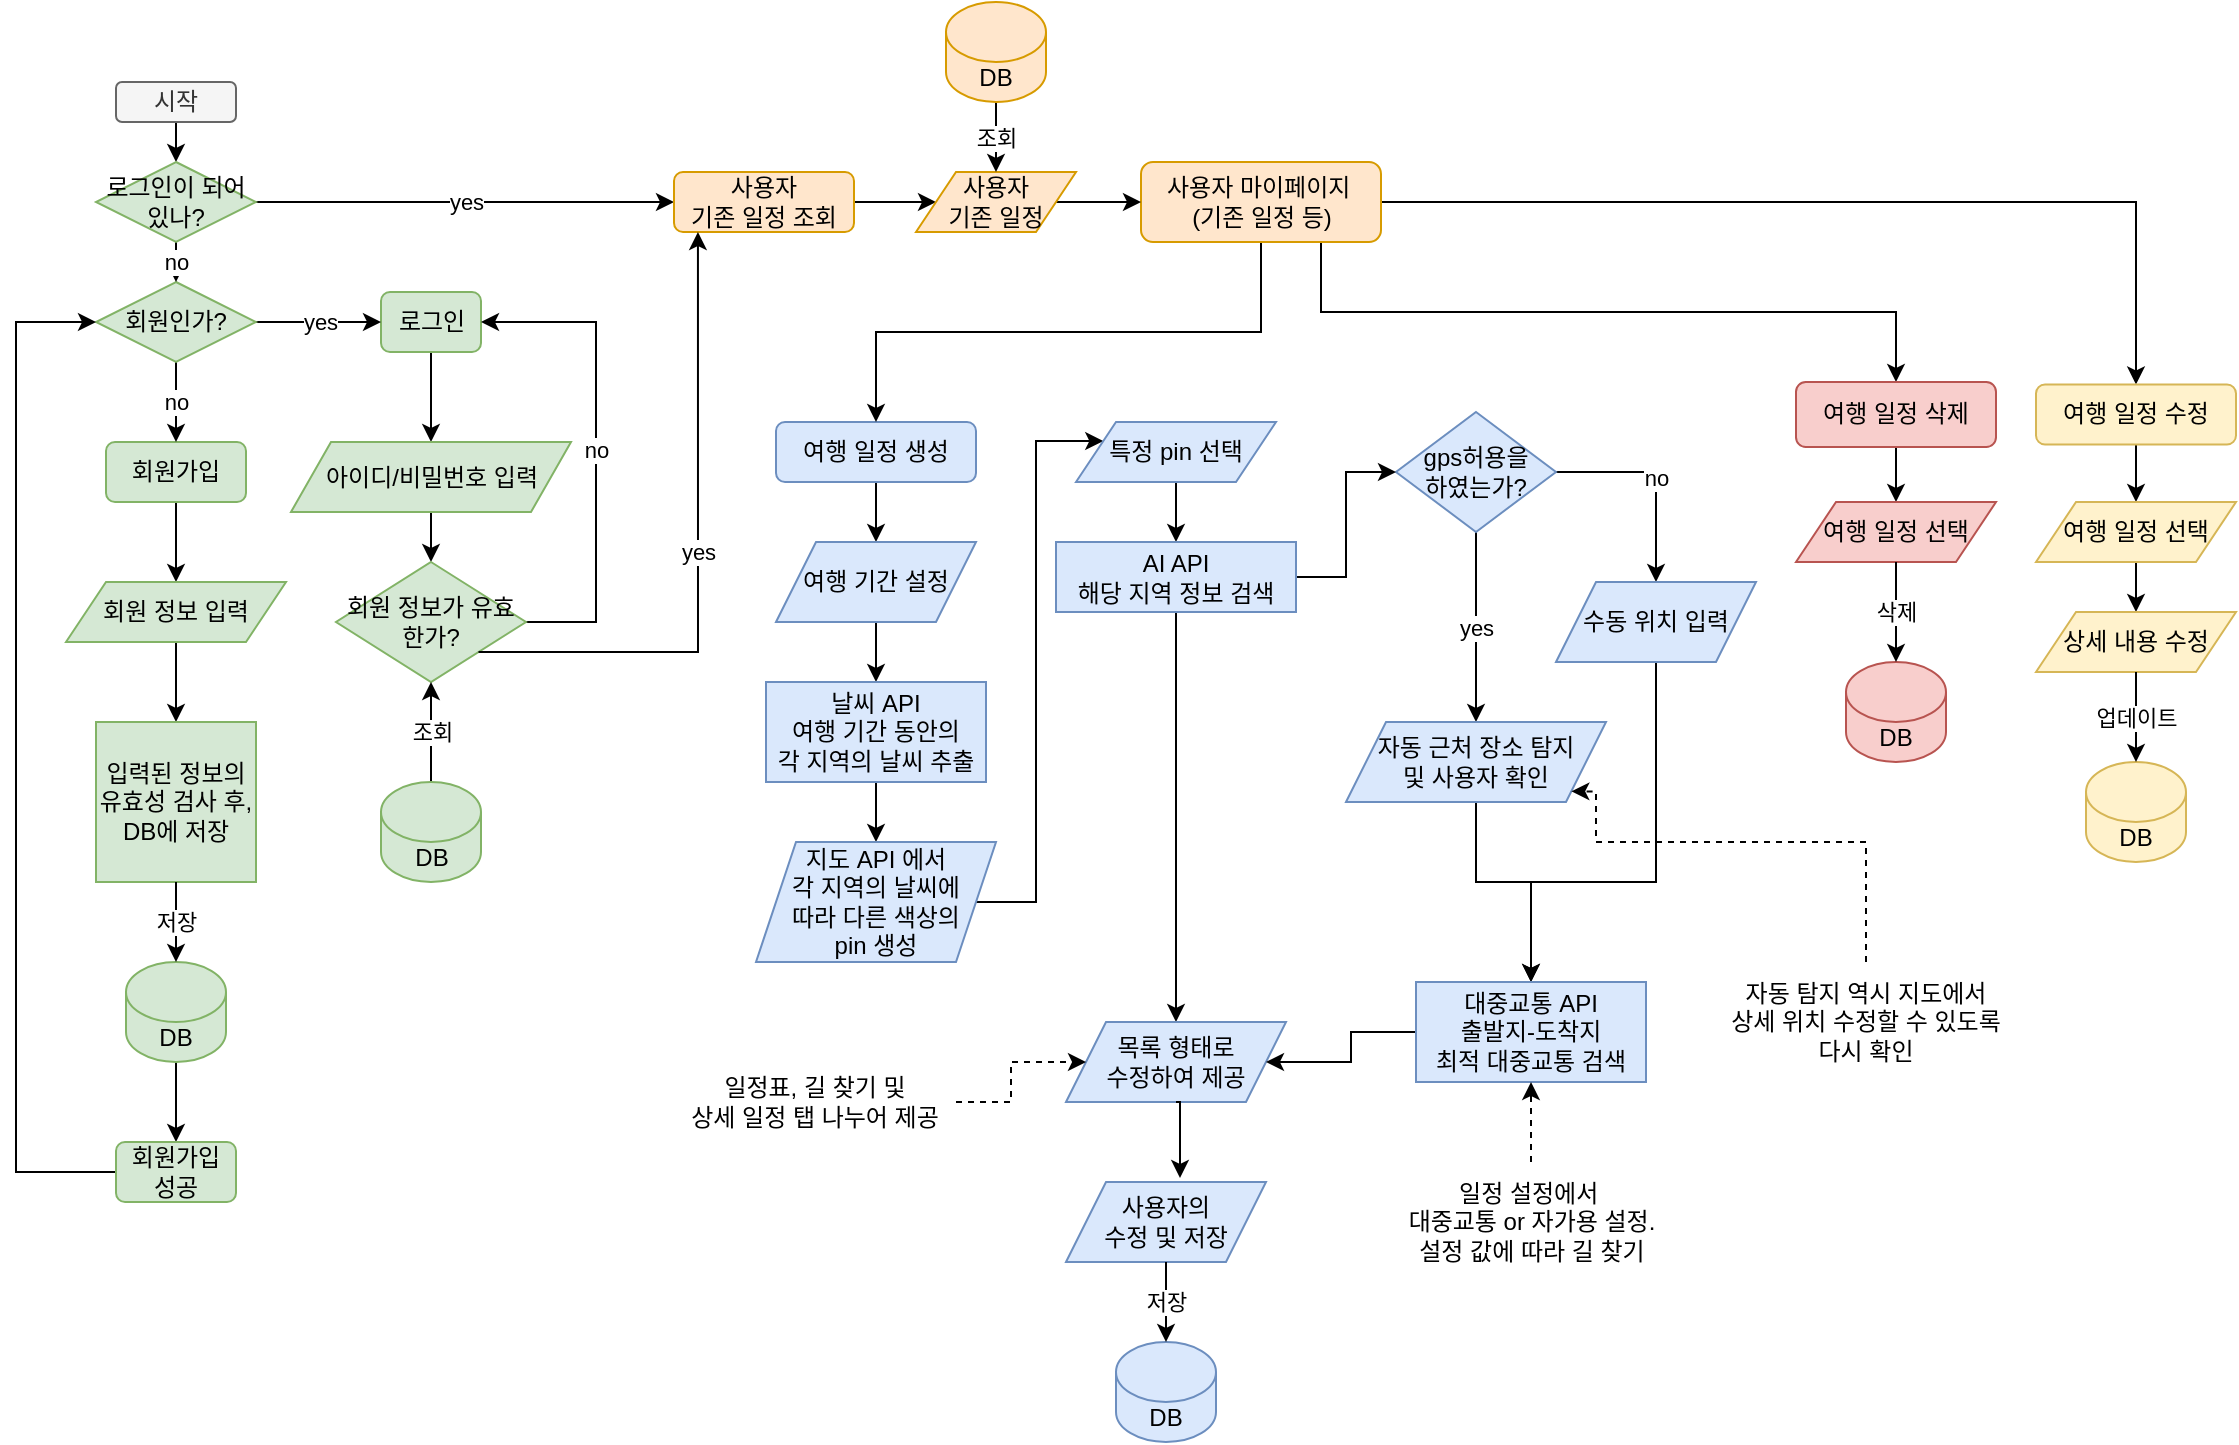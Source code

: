 <mxfile version="27.1.5">
  <diagram name="페이지-1" id="xlSTUdJ6euZ118amHcdL">
    <mxGraphModel dx="1426" dy="785" grid="1" gridSize="10" guides="1" tooltips="1" connect="1" arrows="1" fold="1" page="1" pageScale="1" pageWidth="1169" pageHeight="827" math="0" shadow="0">
      <root>
        <mxCell id="0" />
        <mxCell id="1" parent="0" />
        <mxCell id="14An4wD3YVZFSYwKmjBG-53" style="edgeStyle=orthogonalEdgeStyle;rounded=0;orthogonalLoop=1;jettySize=auto;html=1;exitX=0.5;exitY=1;exitDx=0;exitDy=0;entryX=0.5;entryY=0;entryDx=0;entryDy=0;" edge="1" parent="1" source="14An4wD3YVZFSYwKmjBG-1" target="14An4wD3YVZFSYwKmjBG-52">
          <mxGeometry relative="1" as="geometry" />
        </mxCell>
        <mxCell id="14An4wD3YVZFSYwKmjBG-1" value="시작" style="rounded=1;whiteSpace=wrap;html=1;fillColor=#f5f5f5;fontColor=#333333;strokeColor=#666666;" vertex="1" parent="1">
          <mxGeometry x="90" y="70" width="60" height="20" as="geometry" />
        </mxCell>
        <mxCell id="14An4wD3YVZFSYwKmjBG-11" style="edgeStyle=orthogonalEdgeStyle;rounded=0;orthogonalLoop=1;jettySize=auto;html=1;exitX=0.5;exitY=1;exitDx=0;exitDy=0;entryX=0.5;entryY=0;entryDx=0;entryDy=0;" edge="1" parent="1" source="14An4wD3YVZFSYwKmjBG-2" target="14An4wD3YVZFSYwKmjBG-10">
          <mxGeometry relative="1" as="geometry" />
        </mxCell>
        <mxCell id="14An4wD3YVZFSYwKmjBG-2" value="회원가입" style="rounded=1;whiteSpace=wrap;html=1;fillColor=#d5e8d4;strokeColor=#82b366;" vertex="1" parent="1">
          <mxGeometry x="85" y="250" width="70" height="30" as="geometry" />
        </mxCell>
        <mxCell id="14An4wD3YVZFSYwKmjBG-57" style="edgeStyle=orthogonalEdgeStyle;rounded=0;orthogonalLoop=1;jettySize=auto;html=1;exitX=0.5;exitY=1;exitDx=0;exitDy=0;entryX=0.5;entryY=0;entryDx=0;entryDy=0;" edge="1" parent="1" source="14An4wD3YVZFSYwKmjBG-4" target="14An4wD3YVZFSYwKmjBG-16">
          <mxGeometry relative="1" as="geometry" />
        </mxCell>
        <mxCell id="14An4wD3YVZFSYwKmjBG-4" value="로그인" style="rounded=1;whiteSpace=wrap;html=1;fillColor=#d5e8d4;strokeColor=#82b366;" vertex="1" parent="1">
          <mxGeometry x="222.5" y="175" width="50" height="30" as="geometry" />
        </mxCell>
        <mxCell id="14An4wD3YVZFSYwKmjBG-50" value="yes" style="edgeStyle=orthogonalEdgeStyle;rounded=0;orthogonalLoop=1;jettySize=auto;html=1;exitX=1;exitY=0.5;exitDx=0;exitDy=0;entryX=0;entryY=0.5;entryDx=0;entryDy=0;" edge="1" parent="1" source="14An4wD3YVZFSYwKmjBG-5" target="14An4wD3YVZFSYwKmjBG-4">
          <mxGeometry relative="1" as="geometry" />
        </mxCell>
        <mxCell id="14An4wD3YVZFSYwKmjBG-51" value="no" style="edgeStyle=orthogonalEdgeStyle;rounded=0;orthogonalLoop=1;jettySize=auto;html=1;exitX=0.5;exitY=1;exitDx=0;exitDy=0;entryX=0.5;entryY=0;entryDx=0;entryDy=0;" edge="1" parent="1" source="14An4wD3YVZFSYwKmjBG-5" target="14An4wD3YVZFSYwKmjBG-2">
          <mxGeometry relative="1" as="geometry" />
        </mxCell>
        <mxCell id="14An4wD3YVZFSYwKmjBG-5" value="회원인가?" style="rhombus;whiteSpace=wrap;html=1;fillColor=#d5e8d4;strokeColor=#82b366;" vertex="1" parent="1">
          <mxGeometry x="80" y="170" width="80" height="40" as="geometry" />
        </mxCell>
        <mxCell id="14An4wD3YVZFSYwKmjBG-14" style="edgeStyle=orthogonalEdgeStyle;rounded=0;orthogonalLoop=1;jettySize=auto;html=1;exitX=0.5;exitY=1;exitDx=0;exitDy=0;entryX=0.5;entryY=0;entryDx=0;entryDy=0;" edge="1" parent="1" source="14An4wD3YVZFSYwKmjBG-10" target="14An4wD3YVZFSYwKmjBG-13">
          <mxGeometry relative="1" as="geometry" />
        </mxCell>
        <mxCell id="14An4wD3YVZFSYwKmjBG-10" value="회원 정보 입력" style="shape=parallelogram;perimeter=parallelogramPerimeter;whiteSpace=wrap;html=1;fixedSize=1;fillColor=#d5e8d4;strokeColor=#82b366;" vertex="1" parent="1">
          <mxGeometry x="65" y="320" width="110" height="30" as="geometry" />
        </mxCell>
        <mxCell id="14An4wD3YVZFSYwKmjBG-28" style="edgeStyle=orthogonalEdgeStyle;rounded=0;orthogonalLoop=1;jettySize=auto;html=1;exitX=0.5;exitY=1;exitDx=0;exitDy=0;exitPerimeter=0;entryX=0.5;entryY=0;entryDx=0;entryDy=0;" edge="1" parent="1" source="14An4wD3YVZFSYwKmjBG-12" target="14An4wD3YVZFSYwKmjBG-27">
          <mxGeometry relative="1" as="geometry" />
        </mxCell>
        <mxCell id="14An4wD3YVZFSYwKmjBG-12" value="DB" style="shape=cylinder3;whiteSpace=wrap;html=1;boundedLbl=1;backgroundOutline=1;size=15;fillColor=#d5e8d4;strokeColor=#82b366;" vertex="1" parent="1">
          <mxGeometry x="95" y="510" width="50" height="50" as="geometry" />
        </mxCell>
        <mxCell id="14An4wD3YVZFSYwKmjBG-13" value="입력된 정보의 유효성 검사 후, DB에 저장" style="whiteSpace=wrap;html=1;aspect=fixed;fillColor=#d5e8d4;strokeColor=#82b366;" vertex="1" parent="1">
          <mxGeometry x="80" y="390" width="80" height="80" as="geometry" />
        </mxCell>
        <mxCell id="14An4wD3YVZFSYwKmjBG-15" value="저장" style="edgeStyle=orthogonalEdgeStyle;rounded=0;orthogonalLoop=1;jettySize=auto;html=1;exitX=0.5;exitY=1;exitDx=0;exitDy=0;entryX=0.5;entryY=0;entryDx=0;entryDy=0;entryPerimeter=0;" edge="1" parent="1" source="14An4wD3YVZFSYwKmjBG-13" target="14An4wD3YVZFSYwKmjBG-12">
          <mxGeometry relative="1" as="geometry" />
        </mxCell>
        <mxCell id="14An4wD3YVZFSYwKmjBG-56" style="edgeStyle=orthogonalEdgeStyle;rounded=0;orthogonalLoop=1;jettySize=auto;html=1;exitX=0.5;exitY=1;exitDx=0;exitDy=0;entryX=0.5;entryY=0;entryDx=0;entryDy=0;" edge="1" parent="1" source="14An4wD3YVZFSYwKmjBG-16" target="14An4wD3YVZFSYwKmjBG-23">
          <mxGeometry relative="1" as="geometry" />
        </mxCell>
        <mxCell id="14An4wD3YVZFSYwKmjBG-16" value="아이디/비밀번호 입력" style="shape=parallelogram;perimeter=parallelogramPerimeter;whiteSpace=wrap;html=1;fixedSize=1;fillColor=#d5e8d4;strokeColor=#82b366;" vertex="1" parent="1">
          <mxGeometry x="177.5" y="250" width="140" height="35" as="geometry" />
        </mxCell>
        <mxCell id="14An4wD3YVZFSYwKmjBG-58" value="no" style="edgeStyle=orthogonalEdgeStyle;rounded=0;orthogonalLoop=1;jettySize=auto;html=1;exitX=1;exitY=0.5;exitDx=0;exitDy=0;entryX=1;entryY=0.5;entryDx=0;entryDy=0;" edge="1" parent="1" source="14An4wD3YVZFSYwKmjBG-23" target="14An4wD3YVZFSYwKmjBG-4">
          <mxGeometry relative="1" as="geometry">
            <Array as="points">
              <mxPoint x="330" y="340" />
              <mxPoint x="330" y="190" />
            </Array>
          </mxGeometry>
        </mxCell>
        <mxCell id="14An4wD3YVZFSYwKmjBG-23" value="회원 정보가 유효한가?" style="rhombus;whiteSpace=wrap;html=1;fillColor=#d5e8d4;strokeColor=#82b366;" vertex="1" parent="1">
          <mxGeometry x="200" y="310" width="95" height="60" as="geometry" />
        </mxCell>
        <mxCell id="14An4wD3YVZFSYwKmjBG-29" style="edgeStyle=orthogonalEdgeStyle;rounded=0;orthogonalLoop=1;jettySize=auto;html=1;exitX=0;exitY=0.5;exitDx=0;exitDy=0;entryX=0;entryY=0.5;entryDx=0;entryDy=0;" edge="1" parent="1" source="14An4wD3YVZFSYwKmjBG-27" target="14An4wD3YVZFSYwKmjBG-5">
          <mxGeometry relative="1" as="geometry">
            <Array as="points">
              <mxPoint x="40" y="615" />
              <mxPoint x="40" y="190" />
            </Array>
          </mxGeometry>
        </mxCell>
        <mxCell id="14An4wD3YVZFSYwKmjBG-27" value="회원가입 성공" style="rounded=1;whiteSpace=wrap;html=1;fillColor=#d5e8d4;strokeColor=#82b366;" vertex="1" parent="1">
          <mxGeometry x="90" y="600" width="60" height="30" as="geometry" />
        </mxCell>
        <mxCell id="14An4wD3YVZFSYwKmjBG-39" style="edgeStyle=orthogonalEdgeStyle;rounded=0;orthogonalLoop=1;jettySize=auto;html=1;exitX=0.5;exitY=1;exitDx=0;exitDy=0;entryX=0.5;entryY=0;entryDx=0;entryDy=0;" edge="1" parent="1" source="14An4wD3YVZFSYwKmjBG-32" target="14An4wD3YVZFSYwKmjBG-38">
          <mxGeometry relative="1" as="geometry" />
        </mxCell>
        <mxCell id="14An4wD3YVZFSYwKmjBG-32" value="여행 일정 생성" style="rounded=1;whiteSpace=wrap;html=1;fillColor=#dae8fc;strokeColor=#6c8ebf;" vertex="1" parent="1">
          <mxGeometry x="420" y="240" width="100" height="30" as="geometry" />
        </mxCell>
        <mxCell id="14An4wD3YVZFSYwKmjBG-107" value="no" style="edgeStyle=orthogonalEdgeStyle;rounded=0;orthogonalLoop=1;jettySize=auto;html=1;exitX=1;exitY=0.5;exitDx=0;exitDy=0;entryX=0.5;entryY=0;entryDx=0;entryDy=0;" edge="1" parent="1" source="14An4wD3YVZFSYwKmjBG-36" target="14An4wD3YVZFSYwKmjBG-106">
          <mxGeometry relative="1" as="geometry" />
        </mxCell>
        <mxCell id="14An4wD3YVZFSYwKmjBG-109" value="yes" style="edgeStyle=orthogonalEdgeStyle;rounded=0;orthogonalLoop=1;jettySize=auto;html=1;exitX=0.5;exitY=1;exitDx=0;exitDy=0;entryX=0.5;entryY=0;entryDx=0;entryDy=0;" edge="1" parent="1" source="14An4wD3YVZFSYwKmjBG-36" target="14An4wD3YVZFSYwKmjBG-108">
          <mxGeometry relative="1" as="geometry" />
        </mxCell>
        <mxCell id="14An4wD3YVZFSYwKmjBG-36" value="gps허용을&lt;div&gt;하였는가?&lt;/div&gt;" style="rhombus;whiteSpace=wrap;html=1;fillColor=#dae8fc;strokeColor=#6c8ebf;" vertex="1" parent="1">
          <mxGeometry x="730" y="235" width="80" height="60" as="geometry" />
        </mxCell>
        <mxCell id="14An4wD3YVZFSYwKmjBG-42" style="edgeStyle=orthogonalEdgeStyle;rounded=0;orthogonalLoop=1;jettySize=auto;html=1;exitX=0.5;exitY=1;exitDx=0;exitDy=0;entryX=0.5;entryY=0;entryDx=0;entryDy=0;" edge="1" parent="1" source="14An4wD3YVZFSYwKmjBG-38" target="14An4wD3YVZFSYwKmjBG-41">
          <mxGeometry relative="1" as="geometry" />
        </mxCell>
        <mxCell id="14An4wD3YVZFSYwKmjBG-38" value="여행 기간 설정" style="shape=parallelogram;perimeter=parallelogramPerimeter;whiteSpace=wrap;html=1;fixedSize=1;fillColor=#dae8fc;strokeColor=#6c8ebf;" vertex="1" parent="1">
          <mxGeometry x="420" y="300" width="100" height="40" as="geometry" />
        </mxCell>
        <mxCell id="14An4wD3YVZFSYwKmjBG-46" style="edgeStyle=orthogonalEdgeStyle;rounded=0;orthogonalLoop=1;jettySize=auto;html=1;exitX=0.5;exitY=1;exitDx=0;exitDy=0;entryX=0.5;entryY=0;entryDx=0;entryDy=0;" edge="1" parent="1" source="14An4wD3YVZFSYwKmjBG-41" target="14An4wD3YVZFSYwKmjBG-45">
          <mxGeometry relative="1" as="geometry" />
        </mxCell>
        <mxCell id="14An4wD3YVZFSYwKmjBG-41" value="날씨 API&lt;div&gt;&lt;span style=&quot;background-color: transparent; color: light-dark(rgb(0, 0, 0), rgb(255, 255, 255));&quot;&gt;여행 기간 동안의&lt;/span&gt;&lt;div&gt;각 지역의 날씨 추출&lt;/div&gt;&lt;/div&gt;" style="rounded=0;whiteSpace=wrap;html=1;fillColor=#dae8fc;strokeColor=#6c8ebf;" vertex="1" parent="1">
          <mxGeometry x="415" y="370" width="110" height="50" as="geometry" />
        </mxCell>
        <mxCell id="14An4wD3YVZFSYwKmjBG-73" style="edgeStyle=orthogonalEdgeStyle;rounded=0;orthogonalLoop=1;jettySize=auto;html=1;exitX=1;exitY=0.5;exitDx=0;exitDy=0;entryX=0;entryY=0.25;entryDx=0;entryDy=0;" edge="1" parent="1" source="14An4wD3YVZFSYwKmjBG-45" target="14An4wD3YVZFSYwKmjBG-72">
          <mxGeometry relative="1" as="geometry">
            <Array as="points">
              <mxPoint x="550" y="480" />
              <mxPoint x="550" y="250" />
            </Array>
          </mxGeometry>
        </mxCell>
        <mxCell id="14An4wD3YVZFSYwKmjBG-45" value="지도 API 에서&lt;div&gt;각 지역의 날씨에&lt;/div&gt;&lt;div&gt;따라 다른 색상의&lt;/div&gt;&lt;div&gt;pin 생성&lt;/div&gt;" style="shape=parallelogram;perimeter=parallelogramPerimeter;whiteSpace=wrap;html=1;fixedSize=1;fillColor=#dae8fc;strokeColor=#6c8ebf;" vertex="1" parent="1">
          <mxGeometry x="410" y="450" width="120" height="60" as="geometry" />
        </mxCell>
        <mxCell id="14An4wD3YVZFSYwKmjBG-65" style="edgeStyle=orthogonalEdgeStyle;rounded=0;orthogonalLoop=1;jettySize=auto;html=1;exitX=0.5;exitY=1;exitDx=0;exitDy=0;entryX=0.5;entryY=0;entryDx=0;entryDy=0;" edge="1" parent="1" source="14An4wD3YVZFSYwKmjBG-48" target="14An4wD3YVZFSYwKmjBG-32">
          <mxGeometry relative="1" as="geometry" />
        </mxCell>
        <mxCell id="14An4wD3YVZFSYwKmjBG-91" style="edgeStyle=orthogonalEdgeStyle;rounded=0;orthogonalLoop=1;jettySize=auto;html=1;exitX=0.75;exitY=1;exitDx=0;exitDy=0;entryX=0.5;entryY=0;entryDx=0;entryDy=0;" edge="1" parent="1" source="14An4wD3YVZFSYwKmjBG-48" target="14An4wD3YVZFSYwKmjBG-88">
          <mxGeometry relative="1" as="geometry" />
        </mxCell>
        <mxCell id="14An4wD3YVZFSYwKmjBG-92" style="edgeStyle=orthogonalEdgeStyle;rounded=0;orthogonalLoop=1;jettySize=auto;html=1;exitX=1;exitY=0.5;exitDx=0;exitDy=0;entryX=0.5;entryY=0;entryDx=0;entryDy=0;" edge="1" parent="1" source="14An4wD3YVZFSYwKmjBG-48" target="14An4wD3YVZFSYwKmjBG-90">
          <mxGeometry relative="1" as="geometry" />
        </mxCell>
        <mxCell id="14An4wD3YVZFSYwKmjBG-48" value="사용자 마이페이지&amp;nbsp;&lt;div&gt;&lt;span style=&quot;background-color: transparent; color: light-dark(rgb(0, 0, 0), rgb(255, 255, 255));&quot;&gt;(기존 일정 등)&lt;/span&gt;&lt;/div&gt;" style="rounded=1;whiteSpace=wrap;html=1;fillColor=#ffe6cc;strokeColor=#d79b00;" vertex="1" parent="1">
          <mxGeometry x="602.5" y="110" width="120" height="40" as="geometry" />
        </mxCell>
        <mxCell id="14An4wD3YVZFSYwKmjBG-54" value="no" style="edgeStyle=orthogonalEdgeStyle;rounded=0;orthogonalLoop=1;jettySize=auto;html=1;exitX=0.5;exitY=1;exitDx=0;exitDy=0;entryX=0.5;entryY=0;entryDx=0;entryDy=0;" edge="1" parent="1" source="14An4wD3YVZFSYwKmjBG-52" target="14An4wD3YVZFSYwKmjBG-5">
          <mxGeometry relative="1" as="geometry" />
        </mxCell>
        <mxCell id="14An4wD3YVZFSYwKmjBG-66" value="yes" style="edgeStyle=orthogonalEdgeStyle;rounded=0;orthogonalLoop=1;jettySize=auto;html=1;exitX=1;exitY=0.5;exitDx=0;exitDy=0;" edge="1" parent="1" source="14An4wD3YVZFSYwKmjBG-52" target="14An4wD3YVZFSYwKmjBG-62">
          <mxGeometry relative="1" as="geometry" />
        </mxCell>
        <mxCell id="14An4wD3YVZFSYwKmjBG-52" value="로그인이 되어있나?" style="rhombus;whiteSpace=wrap;html=1;fillColor=#d5e8d4;strokeColor=#82b366;" vertex="1" parent="1">
          <mxGeometry x="80" y="110" width="80" height="40" as="geometry" />
        </mxCell>
        <mxCell id="14An4wD3YVZFSYwKmjBG-70" style="edgeStyle=orthogonalEdgeStyle;rounded=0;orthogonalLoop=1;jettySize=auto;html=1;exitX=1;exitY=0.5;exitDx=0;exitDy=0;entryX=0;entryY=0.5;entryDx=0;entryDy=0;" edge="1" parent="1" source="14An4wD3YVZFSYwKmjBG-62" target="14An4wD3YVZFSYwKmjBG-68">
          <mxGeometry relative="1" as="geometry" />
        </mxCell>
        <mxCell id="14An4wD3YVZFSYwKmjBG-62" value="&lt;div&gt;사용자&lt;/div&gt;기존 일정 조회" style="rounded=1;whiteSpace=wrap;html=1;fillColor=#ffe6cc;strokeColor=#d79b00;" vertex="1" parent="1">
          <mxGeometry x="369" y="115" width="90" height="30" as="geometry" />
        </mxCell>
        <mxCell id="14An4wD3YVZFSYwKmjBG-67" value="yes" style="edgeStyle=orthogonalEdgeStyle;rounded=0;orthogonalLoop=1;jettySize=auto;html=1;exitX=1;exitY=1;exitDx=0;exitDy=0;entryX=0.133;entryY=1;entryDx=0;entryDy=0;entryPerimeter=0;" edge="1" parent="1" source="14An4wD3YVZFSYwKmjBG-23" target="14An4wD3YVZFSYwKmjBG-62">
          <mxGeometry relative="1" as="geometry" />
        </mxCell>
        <mxCell id="14An4wD3YVZFSYwKmjBG-71" style="edgeStyle=orthogonalEdgeStyle;rounded=0;orthogonalLoop=1;jettySize=auto;html=1;exitX=1;exitY=0.5;exitDx=0;exitDy=0;entryX=0;entryY=0.5;entryDx=0;entryDy=0;" edge="1" parent="1" source="14An4wD3YVZFSYwKmjBG-68" target="14An4wD3YVZFSYwKmjBG-48">
          <mxGeometry relative="1" as="geometry" />
        </mxCell>
        <mxCell id="14An4wD3YVZFSYwKmjBG-68" value="사용자&lt;div&gt;기존 일정&lt;/div&gt;" style="shape=parallelogram;perimeter=parallelogramPerimeter;whiteSpace=wrap;html=1;fixedSize=1;fillColor=#ffe6cc;strokeColor=#d79b00;" vertex="1" parent="1">
          <mxGeometry x="490" y="115" width="80" height="30" as="geometry" />
        </mxCell>
        <mxCell id="14An4wD3YVZFSYwKmjBG-75" value="" style="edgeStyle=orthogonalEdgeStyle;rounded=0;orthogonalLoop=1;jettySize=auto;html=1;" edge="1" parent="1" source="14An4wD3YVZFSYwKmjBG-72" target="14An4wD3YVZFSYwKmjBG-74">
          <mxGeometry relative="1" as="geometry" />
        </mxCell>
        <mxCell id="14An4wD3YVZFSYwKmjBG-72" value="특정 pin 선택" style="shape=parallelogram;perimeter=parallelogramPerimeter;whiteSpace=wrap;html=1;fixedSize=1;fillColor=#dae8fc;strokeColor=#6c8ebf;" vertex="1" parent="1">
          <mxGeometry x="570" y="240" width="100" height="30" as="geometry" />
        </mxCell>
        <mxCell id="14An4wD3YVZFSYwKmjBG-79" style="edgeStyle=orthogonalEdgeStyle;rounded=0;orthogonalLoop=1;jettySize=auto;html=1;exitX=0.5;exitY=1;exitDx=0;exitDy=0;entryX=0.5;entryY=0;entryDx=0;entryDy=0;" edge="1" parent="1" source="14An4wD3YVZFSYwKmjBG-74" target="14An4wD3YVZFSYwKmjBG-78">
          <mxGeometry relative="1" as="geometry" />
        </mxCell>
        <mxCell id="14An4wD3YVZFSYwKmjBG-111" style="edgeStyle=orthogonalEdgeStyle;rounded=0;orthogonalLoop=1;jettySize=auto;html=1;exitX=1;exitY=0.5;exitDx=0;exitDy=0;entryX=0;entryY=0.5;entryDx=0;entryDy=0;" edge="1" parent="1" source="14An4wD3YVZFSYwKmjBG-74" target="14An4wD3YVZFSYwKmjBG-36">
          <mxGeometry relative="1" as="geometry" />
        </mxCell>
        <mxCell id="14An4wD3YVZFSYwKmjBG-74" value="AI API&lt;div&gt;해당 지역 정보 검색&lt;/div&gt;" style="whiteSpace=wrap;html=1;fillColor=#dae8fc;strokeColor=#6c8ebf;" vertex="1" parent="1">
          <mxGeometry x="560" y="300" width="120" height="35" as="geometry" />
        </mxCell>
        <mxCell id="14An4wD3YVZFSYwKmjBG-78" value="목록 형태로&lt;div&gt;수정하여 제공&lt;/div&gt;" style="shape=parallelogram;perimeter=parallelogramPerimeter;whiteSpace=wrap;html=1;fixedSize=1;fillColor=#dae8fc;strokeColor=#6c8ebf;" vertex="1" parent="1">
          <mxGeometry x="565" y="540" width="110" height="40" as="geometry" />
        </mxCell>
        <mxCell id="14An4wD3YVZFSYwKmjBG-81" value="조회" style="edgeStyle=orthogonalEdgeStyle;rounded=0;orthogonalLoop=1;jettySize=auto;html=1;exitX=0.5;exitY=1;exitDx=0;exitDy=0;exitPerimeter=0;entryX=0.5;entryY=0;entryDx=0;entryDy=0;" edge="1" parent="1" source="14An4wD3YVZFSYwKmjBG-80" target="14An4wD3YVZFSYwKmjBG-68">
          <mxGeometry relative="1" as="geometry" />
        </mxCell>
        <mxCell id="14An4wD3YVZFSYwKmjBG-80" value="DB" style="shape=cylinder3;whiteSpace=wrap;html=1;boundedLbl=1;backgroundOutline=1;size=15;fillColor=#ffe6cc;strokeColor=#d79b00;" vertex="1" parent="1">
          <mxGeometry x="505" y="30" width="50" height="50" as="geometry" />
        </mxCell>
        <mxCell id="14An4wD3YVZFSYwKmjBG-85" value="조회" style="edgeStyle=orthogonalEdgeStyle;rounded=0;orthogonalLoop=1;jettySize=auto;html=1;exitX=0.5;exitY=0;exitDx=0;exitDy=0;exitPerimeter=0;" edge="1" parent="1" source="14An4wD3YVZFSYwKmjBG-84" target="14An4wD3YVZFSYwKmjBG-23">
          <mxGeometry relative="1" as="geometry" />
        </mxCell>
        <mxCell id="14An4wD3YVZFSYwKmjBG-84" value="DB" style="shape=cylinder3;whiteSpace=wrap;html=1;boundedLbl=1;backgroundOutline=1;size=15;fillColor=#d5e8d4;strokeColor=#82b366;" vertex="1" parent="1">
          <mxGeometry x="222.5" y="420" width="50" height="50" as="geometry" />
        </mxCell>
        <mxCell id="14An4wD3YVZFSYwKmjBG-86" value="사용자의&lt;div&gt;수정 및 저장&lt;/div&gt;" style="shape=parallelogram;perimeter=parallelogramPerimeter;whiteSpace=wrap;html=1;fixedSize=1;fillColor=#dae8fc;strokeColor=#6c8ebf;" vertex="1" parent="1">
          <mxGeometry x="565" y="620" width="100" height="40" as="geometry" />
        </mxCell>
        <mxCell id="14An4wD3YVZFSYwKmjBG-87" style="edgeStyle=orthogonalEdgeStyle;rounded=0;orthogonalLoop=1;jettySize=auto;html=1;exitX=0.5;exitY=1;exitDx=0;exitDy=0;entryX=0.57;entryY=-0.05;entryDx=0;entryDy=0;entryPerimeter=0;" edge="1" parent="1" source="14An4wD3YVZFSYwKmjBG-78" target="14An4wD3YVZFSYwKmjBG-86">
          <mxGeometry relative="1" as="geometry" />
        </mxCell>
        <mxCell id="14An4wD3YVZFSYwKmjBG-97" style="edgeStyle=orthogonalEdgeStyle;rounded=0;orthogonalLoop=1;jettySize=auto;html=1;exitX=0.5;exitY=1;exitDx=0;exitDy=0;entryX=0.5;entryY=0;entryDx=0;entryDy=0;" edge="1" parent="1" source="14An4wD3YVZFSYwKmjBG-88" target="14An4wD3YVZFSYwKmjBG-96">
          <mxGeometry relative="1" as="geometry" />
        </mxCell>
        <mxCell id="14An4wD3YVZFSYwKmjBG-88" value="여행 일정 삭제" style="rounded=1;whiteSpace=wrap;html=1;fillColor=#f8cecc;strokeColor=#b85450;" vertex="1" parent="1">
          <mxGeometry x="930" y="220" width="100" height="32.5" as="geometry" />
        </mxCell>
        <mxCell id="14An4wD3YVZFSYwKmjBG-100" style="edgeStyle=orthogonalEdgeStyle;rounded=0;orthogonalLoop=1;jettySize=auto;html=1;exitX=0.5;exitY=1;exitDx=0;exitDy=0;entryX=0.5;entryY=0;entryDx=0;entryDy=0;" edge="1" parent="1" source="14An4wD3YVZFSYwKmjBG-90" target="14An4wD3YVZFSYwKmjBG-99">
          <mxGeometry relative="1" as="geometry" />
        </mxCell>
        <mxCell id="14An4wD3YVZFSYwKmjBG-90" value="여행 일정 수정" style="rounded=1;whiteSpace=wrap;html=1;fillColor=#fff2cc;strokeColor=#d6b656;" vertex="1" parent="1">
          <mxGeometry x="1050" y="221.25" width="100" height="30" as="geometry" />
        </mxCell>
        <mxCell id="14An4wD3YVZFSYwKmjBG-94" value="DB" style="shape=cylinder3;whiteSpace=wrap;html=1;boundedLbl=1;backgroundOutline=1;size=15;fillColor=#f8cecc;strokeColor=#b85450;" vertex="1" parent="1">
          <mxGeometry x="955" y="360" width="50" height="50" as="geometry" />
        </mxCell>
        <mxCell id="14An4wD3YVZFSYwKmjBG-95" value="DB" style="shape=cylinder3;whiteSpace=wrap;html=1;boundedLbl=1;backgroundOutline=1;size=15;fillColor=#fff2cc;strokeColor=#d6b656;" vertex="1" parent="1">
          <mxGeometry x="1075" y="410" width="50" height="50" as="geometry" />
        </mxCell>
        <mxCell id="14An4wD3YVZFSYwKmjBG-96" value="여행 일정 선택" style="shape=parallelogram;perimeter=parallelogramPerimeter;whiteSpace=wrap;html=1;fixedSize=1;fillColor=#f8cecc;strokeColor=#b85450;" vertex="1" parent="1">
          <mxGeometry x="930" y="280" width="100" height="30" as="geometry" />
        </mxCell>
        <mxCell id="14An4wD3YVZFSYwKmjBG-98" value="삭제" style="edgeStyle=orthogonalEdgeStyle;rounded=0;orthogonalLoop=1;jettySize=auto;html=1;exitX=0.5;exitY=1;exitDx=0;exitDy=0;entryX=0.5;entryY=0;entryDx=0;entryDy=0;entryPerimeter=0;" edge="1" parent="1" source="14An4wD3YVZFSYwKmjBG-96" target="14An4wD3YVZFSYwKmjBG-94">
          <mxGeometry relative="1" as="geometry" />
        </mxCell>
        <mxCell id="14An4wD3YVZFSYwKmjBG-103" style="edgeStyle=orthogonalEdgeStyle;rounded=0;orthogonalLoop=1;jettySize=auto;html=1;exitX=0.5;exitY=1;exitDx=0;exitDy=0;entryX=0.5;entryY=0;entryDx=0;entryDy=0;" edge="1" parent="1" source="14An4wD3YVZFSYwKmjBG-99" target="14An4wD3YVZFSYwKmjBG-102">
          <mxGeometry relative="1" as="geometry" />
        </mxCell>
        <mxCell id="14An4wD3YVZFSYwKmjBG-99" value="여행 일정 선택" style="shape=parallelogram;perimeter=parallelogramPerimeter;whiteSpace=wrap;html=1;fixedSize=1;fillColor=#fff2cc;strokeColor=#d6b656;" vertex="1" parent="1">
          <mxGeometry x="1050" y="280" width="100" height="30" as="geometry" />
        </mxCell>
        <mxCell id="14An4wD3YVZFSYwKmjBG-102" value="상세 내용 수정" style="shape=parallelogram;perimeter=parallelogramPerimeter;whiteSpace=wrap;html=1;fixedSize=1;fillColor=#fff2cc;strokeColor=#d6b656;" vertex="1" parent="1">
          <mxGeometry x="1050" y="335" width="100" height="30" as="geometry" />
        </mxCell>
        <mxCell id="14An4wD3YVZFSYwKmjBG-104" value="업데이트" style="edgeStyle=orthogonalEdgeStyle;rounded=0;orthogonalLoop=1;jettySize=auto;html=1;exitX=0.5;exitY=1;exitDx=0;exitDy=0;entryX=0.5;entryY=0;entryDx=0;entryDy=0;entryPerimeter=0;" edge="1" parent="1" source="14An4wD3YVZFSYwKmjBG-102" target="14An4wD3YVZFSYwKmjBG-95">
          <mxGeometry relative="1" as="geometry" />
        </mxCell>
        <mxCell id="14An4wD3YVZFSYwKmjBG-114" style="edgeStyle=orthogonalEdgeStyle;rounded=0;orthogonalLoop=1;jettySize=auto;html=1;exitX=0.5;exitY=1;exitDx=0;exitDy=0;entryX=0.5;entryY=0;entryDx=0;entryDy=0;" edge="1" parent="1" source="14An4wD3YVZFSYwKmjBG-106" target="14An4wD3YVZFSYwKmjBG-112">
          <mxGeometry relative="1" as="geometry">
            <Array as="points">
              <mxPoint x="860" y="470" />
              <mxPoint x="798" y="470" />
            </Array>
          </mxGeometry>
        </mxCell>
        <mxCell id="14An4wD3YVZFSYwKmjBG-106" value="수동 위치 입력" style="shape=parallelogram;perimeter=parallelogramPerimeter;whiteSpace=wrap;html=1;fixedSize=1;fillColor=#dae8fc;strokeColor=#6c8ebf;" vertex="1" parent="1">
          <mxGeometry x="810" y="320" width="100" height="40" as="geometry" />
        </mxCell>
        <mxCell id="14An4wD3YVZFSYwKmjBG-113" style="edgeStyle=orthogonalEdgeStyle;rounded=0;orthogonalLoop=1;jettySize=auto;html=1;exitX=0.5;exitY=1;exitDx=0;exitDy=0;entryX=0.5;entryY=0;entryDx=0;entryDy=0;" edge="1" parent="1" source="14An4wD3YVZFSYwKmjBG-108" target="14An4wD3YVZFSYwKmjBG-112">
          <mxGeometry relative="1" as="geometry">
            <Array as="points">
              <mxPoint x="770" y="470" />
              <mxPoint x="798" y="470" />
            </Array>
          </mxGeometry>
        </mxCell>
        <mxCell id="14An4wD3YVZFSYwKmjBG-108" value="자동 근처 장소 탐지&lt;div&gt;및 사용자 확인&lt;/div&gt;" style="shape=parallelogram;perimeter=parallelogramPerimeter;whiteSpace=wrap;html=1;fixedSize=1;fillColor=#dae8fc;strokeColor=#6c8ebf;" vertex="1" parent="1">
          <mxGeometry x="705" y="390" width="130" height="40" as="geometry" />
        </mxCell>
        <mxCell id="14An4wD3YVZFSYwKmjBG-115" style="edgeStyle=orthogonalEdgeStyle;rounded=0;orthogonalLoop=1;jettySize=auto;html=1;exitX=0;exitY=0.5;exitDx=0;exitDy=0;entryX=1;entryY=0.5;entryDx=0;entryDy=0;" edge="1" parent="1" source="14An4wD3YVZFSYwKmjBG-112" target="14An4wD3YVZFSYwKmjBG-78">
          <mxGeometry relative="1" as="geometry" />
        </mxCell>
        <mxCell id="14An4wD3YVZFSYwKmjBG-112" value="대중교통 API&lt;div&gt;출발지-도착지&lt;/div&gt;&lt;div&gt;최적 대중교통 검색&lt;/div&gt;" style="rounded=0;whiteSpace=wrap;html=1;fillColor=#dae8fc;strokeColor=#6c8ebf;" vertex="1" parent="1">
          <mxGeometry x="740" y="520" width="115" height="50" as="geometry" />
        </mxCell>
        <mxCell id="14An4wD3YVZFSYwKmjBG-119" style="edgeStyle=orthogonalEdgeStyle;rounded=0;orthogonalLoop=1;jettySize=auto;html=1;exitX=0.5;exitY=0;exitDx=0;exitDy=0;entryX=0.5;entryY=1;entryDx=0;entryDy=0;dashed=1;" edge="1" parent="1" source="14An4wD3YVZFSYwKmjBG-116" target="14An4wD3YVZFSYwKmjBG-112">
          <mxGeometry relative="1" as="geometry" />
        </mxCell>
        <mxCell id="14An4wD3YVZFSYwKmjBG-116" value="일정 설정에서&amp;nbsp;&lt;div&gt;대중교통 or 자가용 설정.&lt;div&gt;설정 값에 따라 길 찾기&lt;/div&gt;&lt;/div&gt;" style="text;html=1;align=center;verticalAlign=middle;whiteSpace=wrap;rounded=0;" vertex="1" parent="1">
          <mxGeometry x="722.5" y="610" width="150" height="60" as="geometry" />
        </mxCell>
        <mxCell id="14An4wD3YVZFSYwKmjBG-118" style="edgeStyle=orthogonalEdgeStyle;rounded=0;orthogonalLoop=1;jettySize=auto;html=1;exitX=1;exitY=0.5;exitDx=0;exitDy=0;entryX=0;entryY=0.5;entryDx=0;entryDy=0;dashed=1;" edge="1" parent="1" source="14An4wD3YVZFSYwKmjBG-117" target="14An4wD3YVZFSYwKmjBG-78">
          <mxGeometry relative="1" as="geometry" />
        </mxCell>
        <mxCell id="14An4wD3YVZFSYwKmjBG-117" value="일정표, 길 찾기 및&lt;div&gt;상세 일정 탭 나누어 제공&lt;/div&gt;" style="text;html=1;align=center;verticalAlign=middle;whiteSpace=wrap;rounded=0;" vertex="1" parent="1">
          <mxGeometry x="369" y="550" width="141" height="60" as="geometry" />
        </mxCell>
        <mxCell id="14An4wD3YVZFSYwKmjBG-120" value="DB" style="shape=cylinder3;whiteSpace=wrap;html=1;boundedLbl=1;backgroundOutline=1;size=15;fillColor=#dae8fc;strokeColor=#6c8ebf;" vertex="1" parent="1">
          <mxGeometry x="590" y="700" width="50" height="50" as="geometry" />
        </mxCell>
        <mxCell id="14An4wD3YVZFSYwKmjBG-122" value="저장" style="edgeStyle=orthogonalEdgeStyle;rounded=0;orthogonalLoop=1;jettySize=auto;html=1;exitX=0.5;exitY=1;exitDx=0;exitDy=0;entryX=0.5;entryY=0;entryDx=0;entryDy=0;entryPerimeter=0;" edge="1" parent="1" source="14An4wD3YVZFSYwKmjBG-86" target="14An4wD3YVZFSYwKmjBG-120">
          <mxGeometry relative="1" as="geometry" />
        </mxCell>
        <mxCell id="14An4wD3YVZFSYwKmjBG-124" style="edgeStyle=orthogonalEdgeStyle;rounded=0;orthogonalLoop=1;jettySize=auto;html=1;exitX=0.5;exitY=0;exitDx=0;exitDy=0;entryX=1;entryY=1;entryDx=0;entryDy=0;dashed=1;" edge="1" parent="1" source="14An4wD3YVZFSYwKmjBG-123" target="14An4wD3YVZFSYwKmjBG-108">
          <mxGeometry relative="1" as="geometry">
            <Array as="points">
              <mxPoint x="965" y="450" />
              <mxPoint x="830" y="450" />
              <mxPoint x="830" y="425" />
            </Array>
          </mxGeometry>
        </mxCell>
        <mxCell id="14An4wD3YVZFSYwKmjBG-123" value="자동 탐지 역시 지도에서&lt;div&gt;상세 위치 수정할 수 있도록 다시 확인&lt;/div&gt;" style="text;html=1;align=center;verticalAlign=middle;whiteSpace=wrap;rounded=0;" vertex="1" parent="1">
          <mxGeometry x="890" y="510" width="150" height="60" as="geometry" />
        </mxCell>
      </root>
    </mxGraphModel>
  </diagram>
</mxfile>
